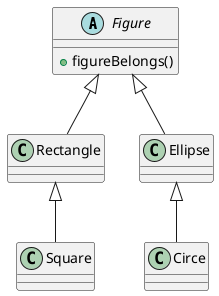 @startuml
'https://plantuml.com/class-diagram

abstract class Figure{
+ figureBelongs()
}
class Rectangle extends Figure{

}
class Square extends Rectangle
class Ellipse extends Figure
class Circe extends Ellipse


@enduml